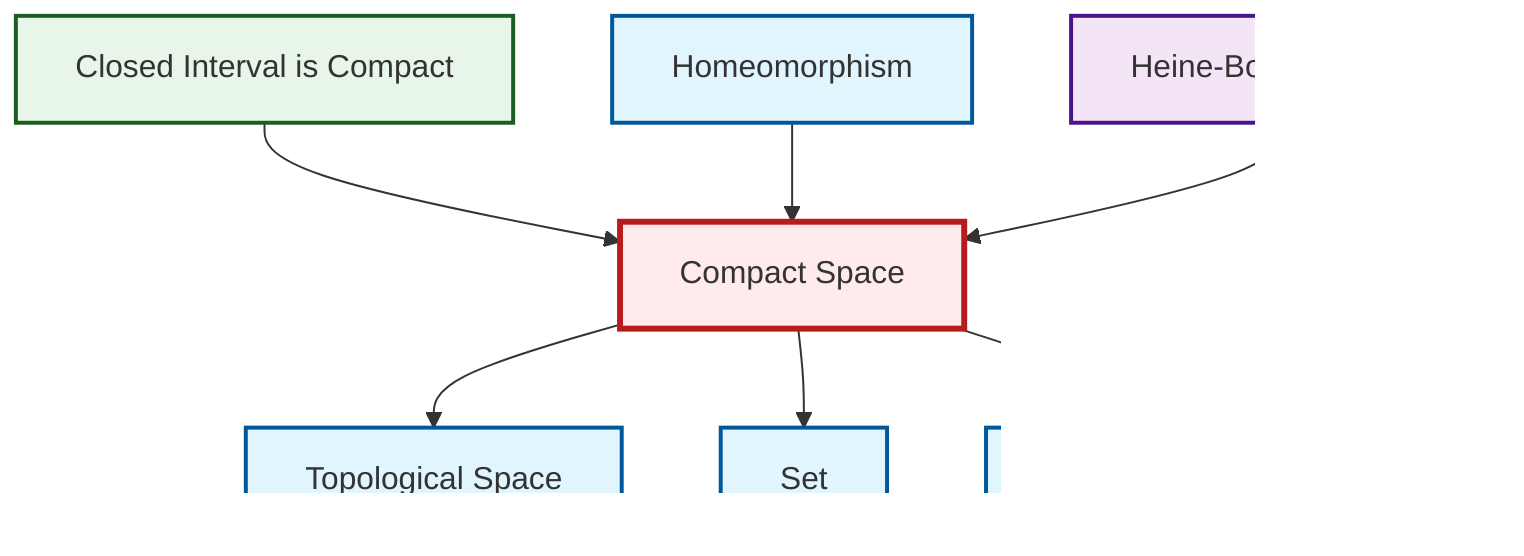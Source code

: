 graph TD
    classDef definition fill:#e1f5fe,stroke:#01579b,stroke-width:2px
    classDef theorem fill:#f3e5f5,stroke:#4a148c,stroke-width:2px
    classDef axiom fill:#fff3e0,stroke:#e65100,stroke-width:2px
    classDef example fill:#e8f5e9,stroke:#1b5e20,stroke-width:2px
    classDef current fill:#ffebee,stroke:#b71c1c,stroke-width:3px
    def-set["Set"]:::definition
    def-compact["Compact Space"]:::definition
    thm-heine-borel["Heine-Borel Theorem"]:::theorem
    def-open-set["Open Set"]:::definition
    def-topological-space["Topological Space"]:::definition
    ex-closed-interval-compact["Closed Interval is Compact"]:::example
    def-homeomorphism["Homeomorphism"]:::definition
    def-compact --> def-topological-space
    def-compact --> def-set
    ex-closed-interval-compact --> def-compact
    def-homeomorphism --> def-compact
    thm-heine-borel --> def-compact
    def-compact --> def-open-set
    class def-compact current